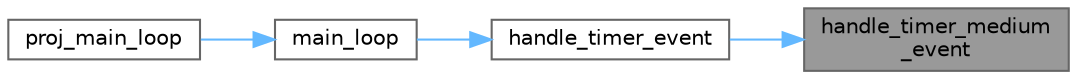 digraph "handle_timer_medium_event"
{
 // LATEX_PDF_SIZE
  bgcolor="transparent";
  edge [fontname=Helvetica,fontsize=10,labelfontname=Helvetica,labelfontsize=10];
  node [fontname=Helvetica,fontsize=10,shape=box,height=0.2,width=0.4];
  rankdir="RL";
  Node1 [label="handle_timer_medium\l_event",height=0.2,width=0.4,color="gray40", fillcolor="grey60", style="filled", fontcolor="black",tooltip="This function updates the game state and performs necessary actions based on the timer event during m..."];
  Node1 -> Node2 [dir="back",color="steelblue1",style="solid"];
  Node2 [label="handle_timer_event",height=0.2,width=0.4,color="grey40", fillcolor="white", style="filled",URL="$timer__event__handler_8c.html#af11116ed560ac78b44861167288f492c",tooltip="This function handles timer events."];
  Node2 -> Node3 [dir="back",color="steelblue1",style="solid"];
  Node3 [label="main_loop",height=0.2,width=0.4,color="grey40", fillcolor="white", style="filled",URL="$int__manager_8c.html#a24285aea4a27f96c321b2628788e9a57",tooltip="Main loop of the system. This function enters the main loop of the system and continuously waits for ..."];
  Node3 -> Node4 [dir="back",color="steelblue1",style="solid"];
  Node4 [label="proj_main_loop",height=0.2,width=0.4,color="grey40", fillcolor="white", style="filled",URL="$main_8c.html#a2a16f651eccbd248e1ad3b3b924b143b",tooltip=" "];
}
